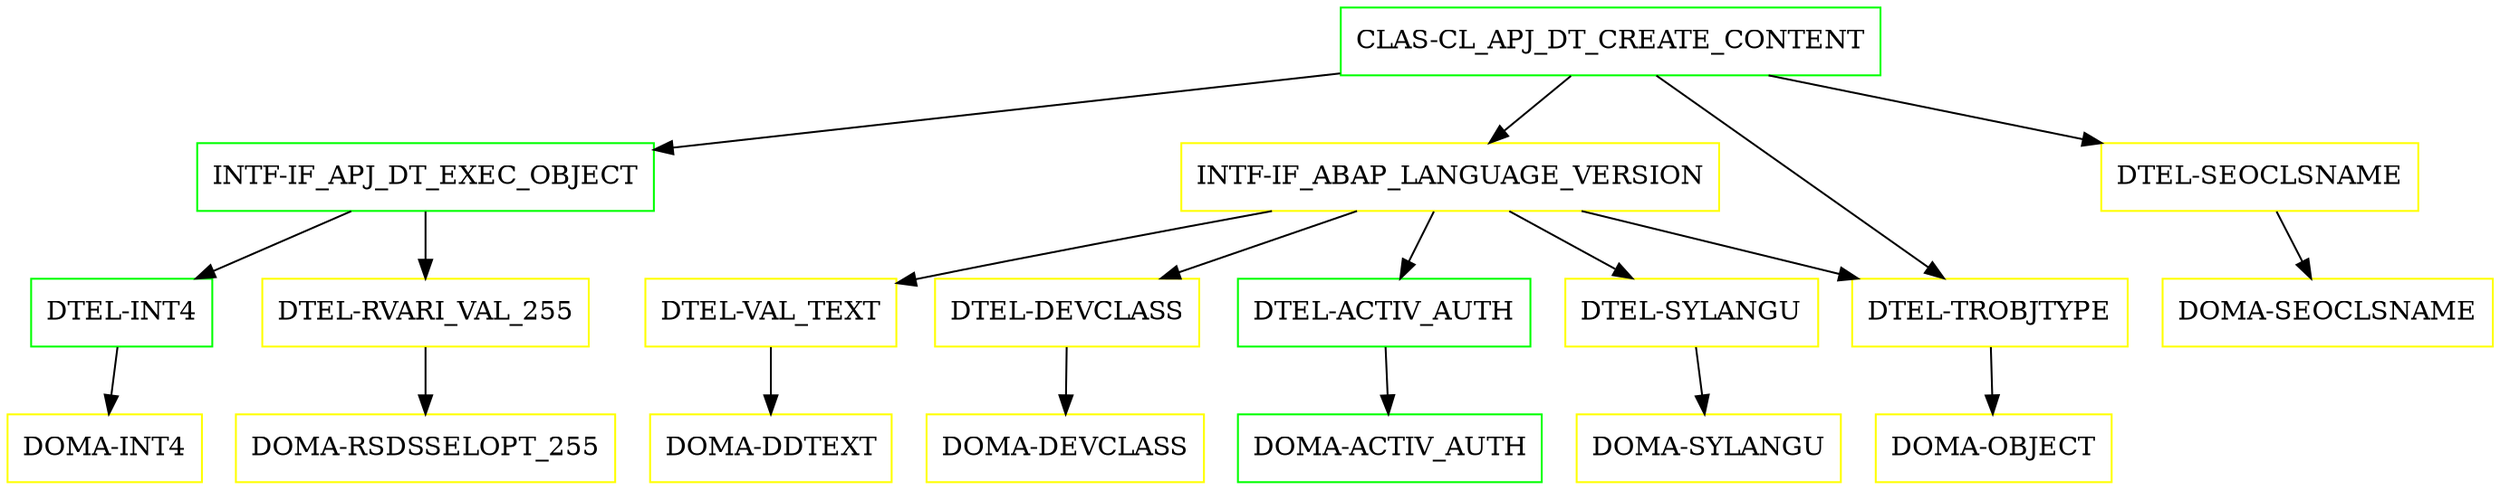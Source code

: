 digraph G {
  "CLAS-CL_APJ_DT_CREATE_CONTENT" [shape=box,color=green];
  "INTF-IF_APJ_DT_EXEC_OBJECT" [shape=box,color=green,URL="./INTF_IF_APJ_DT_EXEC_OBJECT.html"];
  "DTEL-INT4" [shape=box,color=green,URL="./DTEL_INT4.html"];
  "DOMA-INT4" [shape=box,color=yellow,URL="./DOMA_INT4.html"];
  "DTEL-RVARI_VAL_255" [shape=box,color=yellow,URL="./DTEL_RVARI_VAL_255.html"];
  "DOMA-RSDSSELOPT_255" [shape=box,color=yellow,URL="./DOMA_RSDSSELOPT_255.html"];
  "INTF-IF_ABAP_LANGUAGE_VERSION" [shape=box,color=yellow,URL="./INTF_IF_ABAP_LANGUAGE_VERSION.html"];
  "DTEL-SYLANGU" [shape=box,color=yellow,URL="./DTEL_SYLANGU.html"];
  "DOMA-SYLANGU" [shape=box,color=yellow,URL="./DOMA_SYLANGU.html"];
  "DTEL-DEVCLASS" [shape=box,color=yellow,URL="./DTEL_DEVCLASS.html"];
  "DOMA-DEVCLASS" [shape=box,color=yellow,URL="./DOMA_DEVCLASS.html"];
  "DTEL-ACTIV_AUTH" [shape=box,color=green,URL="./DTEL_ACTIV_AUTH.html"];
  "DOMA-ACTIV_AUTH" [shape=box,color=green,URL="./DOMA_ACTIV_AUTH.html"];
  "DTEL-TROBJTYPE" [shape=box,color=yellow,URL="./DTEL_TROBJTYPE.html"];
  "DOMA-OBJECT" [shape=box,color=yellow,URL="./DOMA_OBJECT.html"];
  "DTEL-VAL_TEXT" [shape=box,color=yellow,URL="./DTEL_VAL_TEXT.html"];
  "DOMA-DDTEXT" [shape=box,color=yellow,URL="./DOMA_DDTEXT.html"];
  "DTEL-SEOCLSNAME" [shape=box,color=yellow,URL="./DTEL_SEOCLSNAME.html"];
  "DOMA-SEOCLSNAME" [shape=box,color=yellow,URL="./DOMA_SEOCLSNAME.html"];
  "CLAS-CL_APJ_DT_CREATE_CONTENT" -> "DTEL-TROBJTYPE";
  "CLAS-CL_APJ_DT_CREATE_CONTENT" -> "DTEL-SEOCLSNAME";
  "CLAS-CL_APJ_DT_CREATE_CONTENT" -> "INTF-IF_ABAP_LANGUAGE_VERSION";
  "CLAS-CL_APJ_DT_CREATE_CONTENT" -> "INTF-IF_APJ_DT_EXEC_OBJECT";
  "INTF-IF_APJ_DT_EXEC_OBJECT" -> "DTEL-RVARI_VAL_255";
  "INTF-IF_APJ_DT_EXEC_OBJECT" -> "DTEL-INT4";
  "DTEL-INT4" -> "DOMA-INT4";
  "DTEL-RVARI_VAL_255" -> "DOMA-RSDSSELOPT_255";
  "INTF-IF_ABAP_LANGUAGE_VERSION" -> "DTEL-VAL_TEXT";
  "INTF-IF_ABAP_LANGUAGE_VERSION" -> "DTEL-TROBJTYPE";
  "INTF-IF_ABAP_LANGUAGE_VERSION" -> "DTEL-ACTIV_AUTH";
  "INTF-IF_ABAP_LANGUAGE_VERSION" -> "DTEL-DEVCLASS";
  "INTF-IF_ABAP_LANGUAGE_VERSION" -> "DTEL-SYLANGU";
  "DTEL-SYLANGU" -> "DOMA-SYLANGU";
  "DTEL-DEVCLASS" -> "DOMA-DEVCLASS";
  "DTEL-ACTIV_AUTH" -> "DOMA-ACTIV_AUTH";
  "DTEL-TROBJTYPE" -> "DOMA-OBJECT";
  "DTEL-VAL_TEXT" -> "DOMA-DDTEXT";
  "DTEL-SEOCLSNAME" -> "DOMA-SEOCLSNAME";
}
